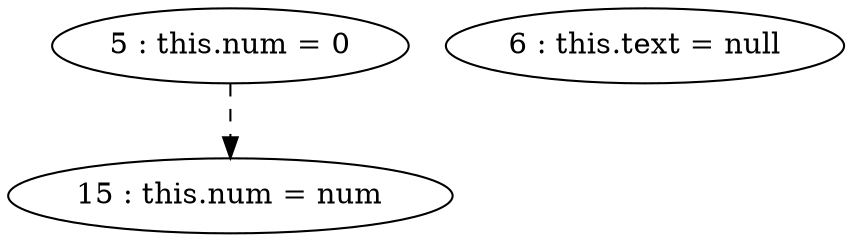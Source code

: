 digraph G {
"5 : this.num = 0"
"5 : this.num = 0" -> "15 : this.num = num" [style=dashed]
"6 : this.text = null"
"15 : this.num = num"
}